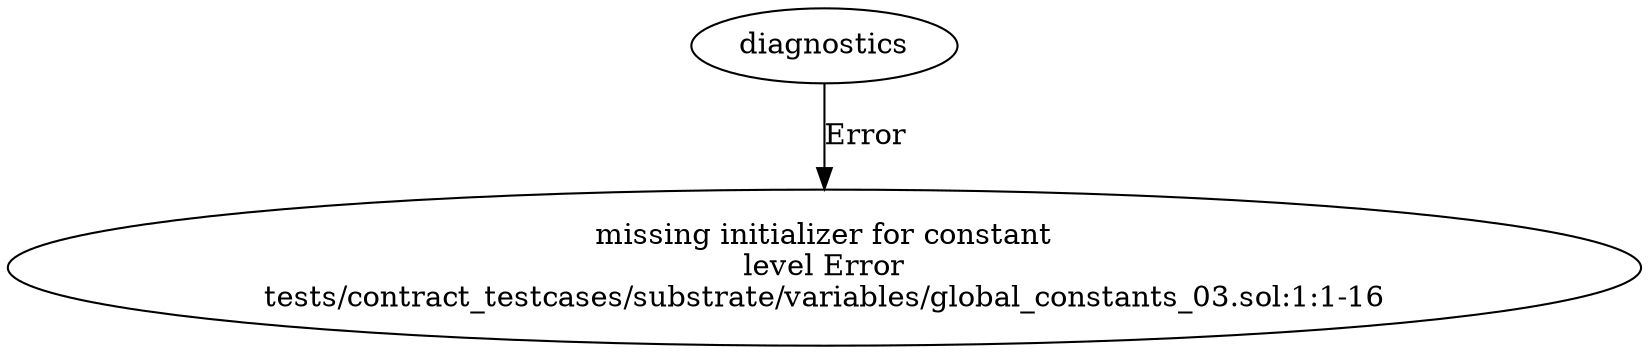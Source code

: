 strict digraph "tests/contract_testcases/substrate/variables/global_constants_03.sol" {
	diagnostic [label="missing initializer for constant\nlevel Error\ntests/contract_testcases/substrate/variables/global_constants_03.sol:1:1-16"]
	diagnostics -> diagnostic [label="Error"]
}
